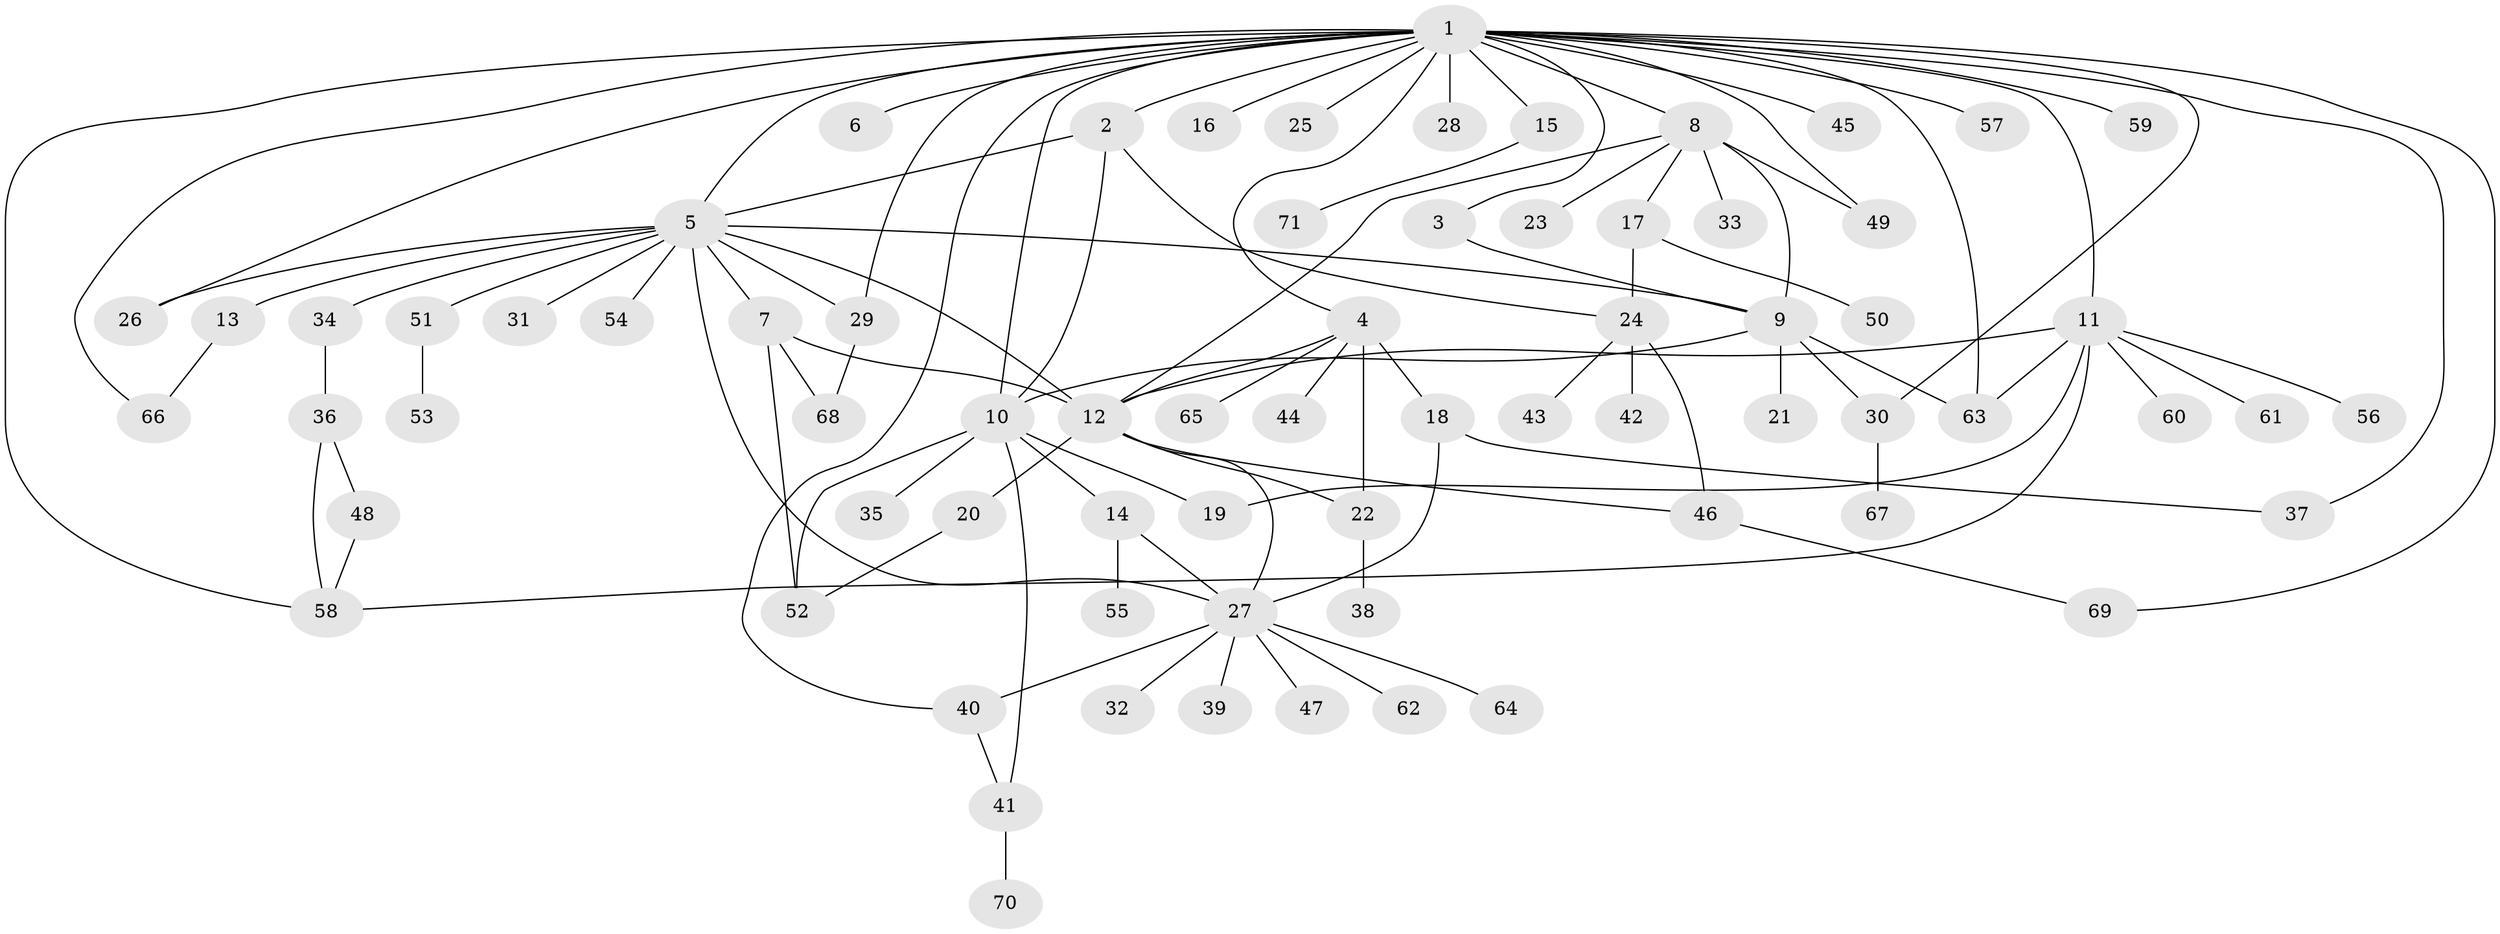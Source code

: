 // Generated by graph-tools (version 1.1) at 2025/26/03/09/25 03:26:05]
// undirected, 71 vertices, 103 edges
graph export_dot {
graph [start="1"]
  node [color=gray90,style=filled];
  1;
  2;
  3;
  4;
  5;
  6;
  7;
  8;
  9;
  10;
  11;
  12;
  13;
  14;
  15;
  16;
  17;
  18;
  19;
  20;
  21;
  22;
  23;
  24;
  25;
  26;
  27;
  28;
  29;
  30;
  31;
  32;
  33;
  34;
  35;
  36;
  37;
  38;
  39;
  40;
  41;
  42;
  43;
  44;
  45;
  46;
  47;
  48;
  49;
  50;
  51;
  52;
  53;
  54;
  55;
  56;
  57;
  58;
  59;
  60;
  61;
  62;
  63;
  64;
  65;
  66;
  67;
  68;
  69;
  70;
  71;
  1 -- 2;
  1 -- 3;
  1 -- 4;
  1 -- 5;
  1 -- 6;
  1 -- 8;
  1 -- 10;
  1 -- 11;
  1 -- 15;
  1 -- 16;
  1 -- 25;
  1 -- 26;
  1 -- 28;
  1 -- 29;
  1 -- 30;
  1 -- 37;
  1 -- 40;
  1 -- 45;
  1 -- 49;
  1 -- 57;
  1 -- 58;
  1 -- 59;
  1 -- 63;
  1 -- 66;
  1 -- 69;
  2 -- 5;
  2 -- 10;
  2 -- 24;
  3 -- 9;
  4 -- 12;
  4 -- 18;
  4 -- 22;
  4 -- 44;
  4 -- 65;
  5 -- 7;
  5 -- 9;
  5 -- 12;
  5 -- 13;
  5 -- 26;
  5 -- 27;
  5 -- 29;
  5 -- 31;
  5 -- 34;
  5 -- 51;
  5 -- 54;
  7 -- 12;
  7 -- 52;
  7 -- 68;
  8 -- 9;
  8 -- 12;
  8 -- 17;
  8 -- 23;
  8 -- 33;
  8 -- 49;
  9 -- 10;
  9 -- 21;
  9 -- 30;
  9 -- 63;
  10 -- 14;
  10 -- 19;
  10 -- 35;
  10 -- 41;
  10 -- 52;
  11 -- 12;
  11 -- 19;
  11 -- 56;
  11 -- 58;
  11 -- 60;
  11 -- 61;
  11 -- 63;
  12 -- 20;
  12 -- 22;
  12 -- 27;
  12 -- 46;
  13 -- 66;
  14 -- 27;
  14 -- 55;
  15 -- 71;
  17 -- 24;
  17 -- 50;
  18 -- 27;
  18 -- 37;
  20 -- 52;
  22 -- 38;
  24 -- 42;
  24 -- 43;
  24 -- 46;
  27 -- 32;
  27 -- 39;
  27 -- 40;
  27 -- 47;
  27 -- 62;
  27 -- 64;
  29 -- 68;
  30 -- 67;
  34 -- 36;
  36 -- 48;
  36 -- 58;
  40 -- 41;
  41 -- 70;
  46 -- 69;
  48 -- 58;
  51 -- 53;
}
